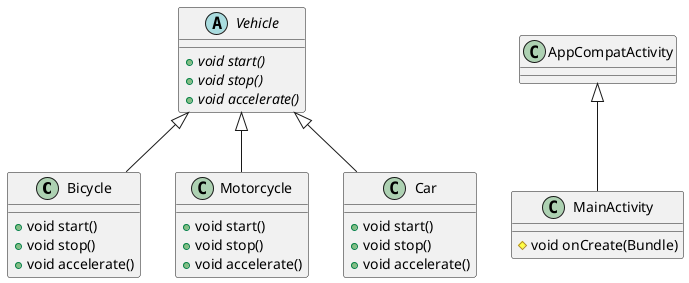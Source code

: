 @startuml
class Bicycle {
+ void start()
+ void stop()
+ void accelerate()
}

abstract class Vehicle {
+ {abstract}void start()
+ {abstract}void stop()
+ {abstract}void accelerate()
}

class Motorcycle {
+ void start()
+ void stop()
+ void accelerate()
}

class Car {
+ void start()
+ void stop()
+ void accelerate()
}

class MainActivity {
# void onCreate(Bundle)
}



Vehicle <|-- Bicycle
Vehicle <|-- Motorcycle
Vehicle <|-- Car
AppCompatActivity <|-- MainActivity
@enduml